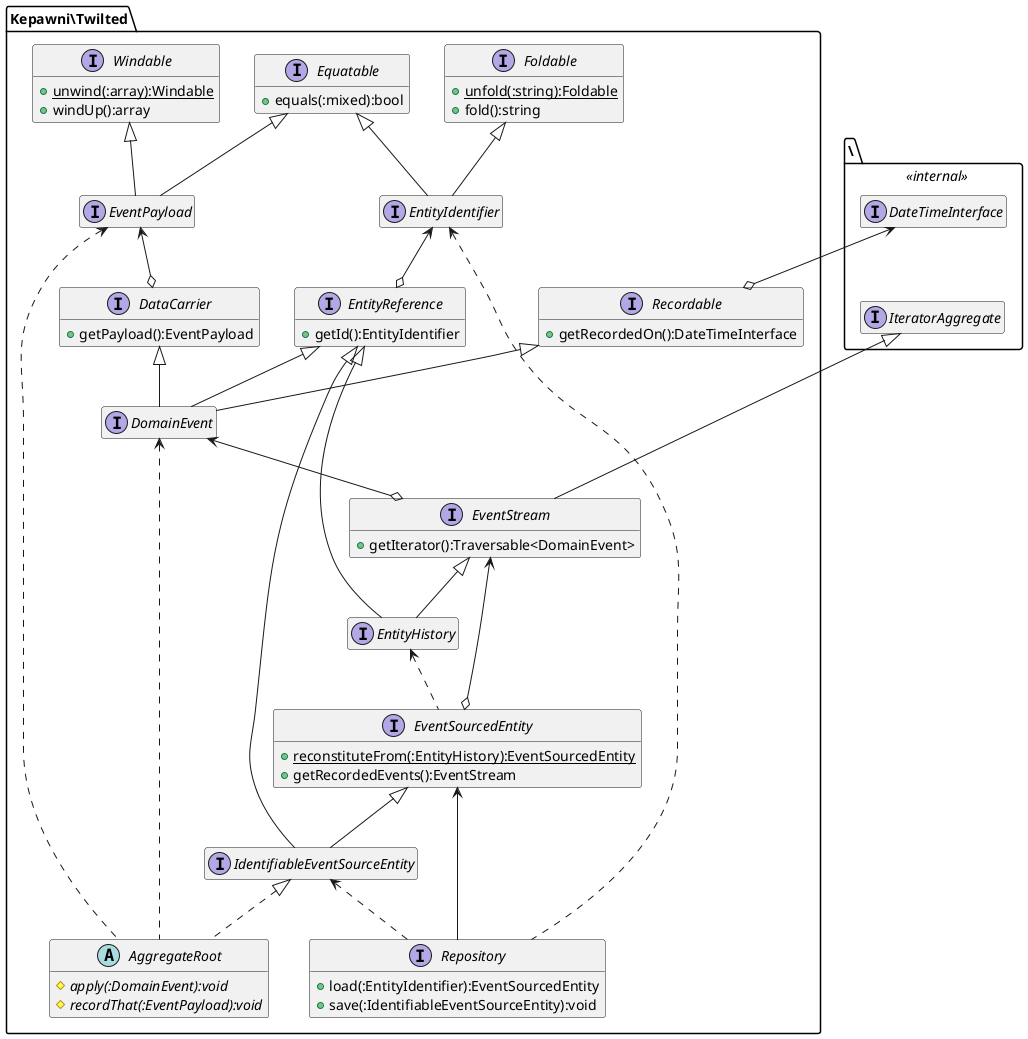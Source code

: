 @startuml
hide empty members
package \ <<internal>> {
    interface IteratorAggregate
    interface DateTimeInterface
}
package Kepawni\Twilted {
    abstract AggregateRoot {
        {abstract} #apply(:DomainEvent):void
        {abstract} #recordThat(:EventPayload):void
    }
    interface DataCarrier {
        +getPayload():EventPayload
    }
    interface DomainEvent
    interface EntityHistory
    interface EntityIdentifier
    interface EntityReference {
        +getId():EntityIdentifier
    }
    interface Equatable {
        +equals(:mixed):bool
    }
    interface EventPayload
    interface EventSourcedEntity {
        {static} +reconstituteFrom(:EntityHistory):EventSourcedEntity
        +getRecordedEvents():EventStream
    }
    interface EventStream {
        +getIterator():Traversable<DomainEvent>
    }
    interface Foldable {
        {static} +unfold(:string):Foldable
        +fold():string
    }
    interface IdentifiableEventSourceEntity
    interface Recordable {
        +getRecordedOn():DateTimeInterface
    }
    interface Repository {
        +load(:EntityIdentifier):EventSourcedEntity
        +save(:IdentifiableEventSourceEntity):void
    }
    interface Windable {
        {static} +unwind(:array):Windable
        +windUp():array
    }
    IdentifiableEventSourceEntity ^.. AggregateRoot
    DataCarrier ^-- DomainEvent
    EntityReference ^-- DomainEvent
    Recordable ^-- DomainEvent
    EntityReference ^-- EntityHistory
    EventStream ^-- EntityHistory
    Equatable ^-- EntityIdentifier
    Foldable ^-- EntityIdentifier
    Equatable ^-- EventPayload
    Windable ^-- EventPayload
    IteratorAggregate ^-- EventStream
    EntityReference ^-- IdentifiableEventSourceEntity
    EventSourcedEntity ^-- IdentifiableEventSourceEntity

    EventPayload <--o DataCarrier
    EntityIdentifier <--o EntityReference
    EventStream <--o EventSourcedEntity
    DomainEvent <--o EventStream
    DateTimeInterface <--o Recordable
    EventSourcedEntity <-- Repository
    DomainEvent <.. AggregateRoot
    EventPayload <.. AggregateRoot
    EntityHistory <.. EventSourcedEntity
    EntityIdentifier <.. Repository
    IdentifiableEventSourceEntity <.. Repository

    DateTimeInterface -[hidden]- IteratorAggregate
}
@enduml
